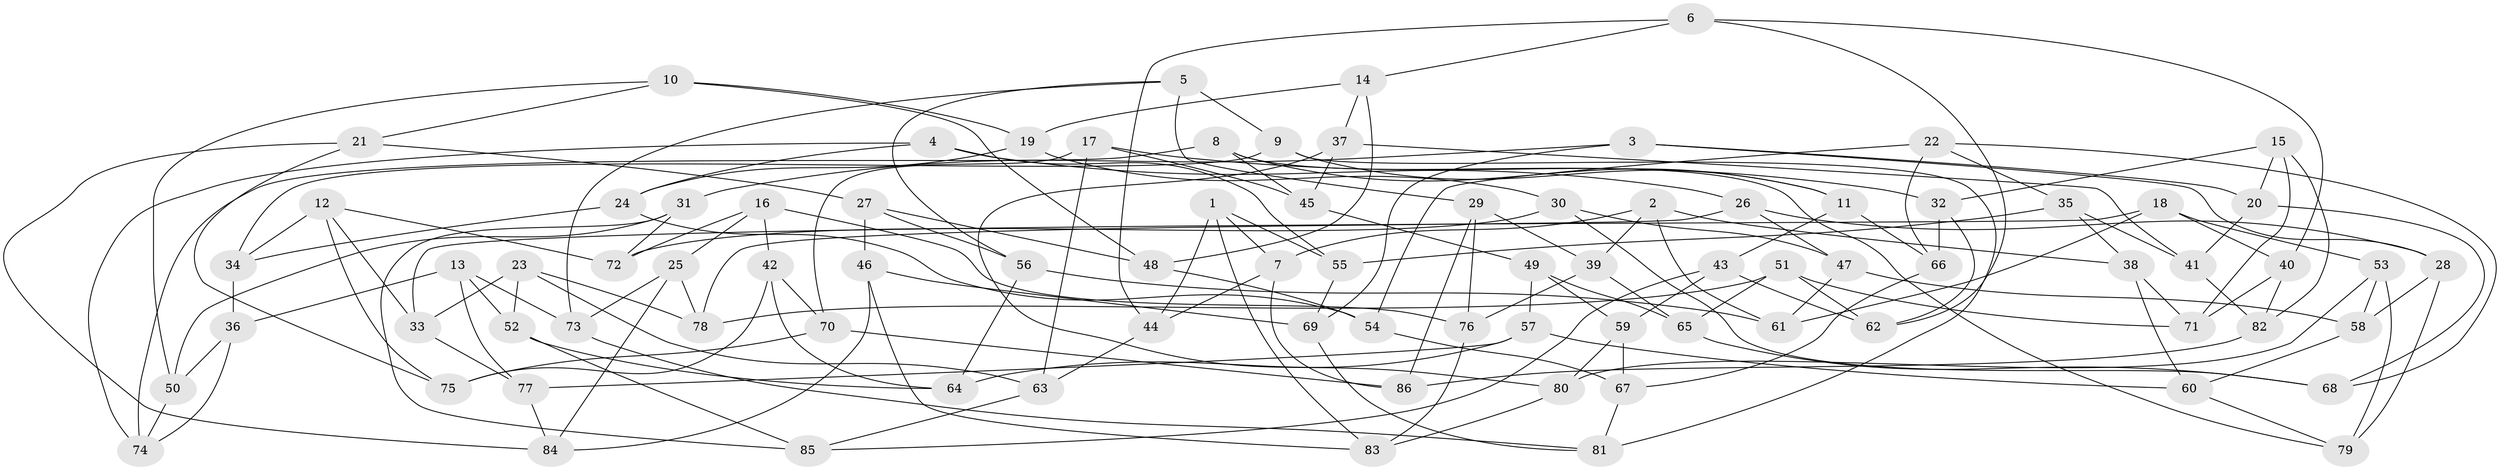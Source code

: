 // Generated by graph-tools (version 1.1) at 2025/11/02/27/25 16:11:42]
// undirected, 86 vertices, 172 edges
graph export_dot {
graph [start="1"]
  node [color=gray90,style=filled];
  1;
  2;
  3;
  4;
  5;
  6;
  7;
  8;
  9;
  10;
  11;
  12;
  13;
  14;
  15;
  16;
  17;
  18;
  19;
  20;
  21;
  22;
  23;
  24;
  25;
  26;
  27;
  28;
  29;
  30;
  31;
  32;
  33;
  34;
  35;
  36;
  37;
  38;
  39;
  40;
  41;
  42;
  43;
  44;
  45;
  46;
  47;
  48;
  49;
  50;
  51;
  52;
  53;
  54;
  55;
  56;
  57;
  58;
  59;
  60;
  61;
  62;
  63;
  64;
  65;
  66;
  67;
  68;
  69;
  70;
  71;
  72;
  73;
  74;
  75;
  76;
  77;
  78;
  79;
  80;
  81;
  82;
  83;
  84;
  85;
  86;
  1 -- 83;
  1 -- 7;
  1 -- 55;
  1 -- 44;
  2 -- 38;
  2 -- 7;
  2 -- 39;
  2 -- 61;
  3 -- 28;
  3 -- 20;
  3 -- 69;
  3 -- 31;
  4 -- 55;
  4 -- 74;
  4 -- 24;
  4 -- 26;
  5 -- 29;
  5 -- 9;
  5 -- 56;
  5 -- 73;
  6 -- 44;
  6 -- 62;
  6 -- 14;
  6 -- 40;
  7 -- 44;
  7 -- 86;
  8 -- 79;
  8 -- 11;
  8 -- 45;
  8 -- 74;
  9 -- 11;
  9 -- 34;
  9 -- 81;
  10 -- 19;
  10 -- 21;
  10 -- 48;
  10 -- 50;
  11 -- 43;
  11 -- 66;
  12 -- 75;
  12 -- 33;
  12 -- 72;
  12 -- 34;
  13 -- 77;
  13 -- 52;
  13 -- 73;
  13 -- 36;
  14 -- 19;
  14 -- 37;
  14 -- 48;
  15 -- 82;
  15 -- 20;
  15 -- 71;
  15 -- 32;
  16 -- 25;
  16 -- 72;
  16 -- 76;
  16 -- 42;
  17 -- 70;
  17 -- 63;
  17 -- 32;
  17 -- 45;
  18 -- 61;
  18 -- 53;
  18 -- 40;
  18 -- 33;
  19 -- 30;
  19 -- 24;
  20 -- 68;
  20 -- 41;
  21 -- 84;
  21 -- 27;
  21 -- 75;
  22 -- 68;
  22 -- 54;
  22 -- 35;
  22 -- 66;
  23 -- 33;
  23 -- 52;
  23 -- 63;
  23 -- 78;
  24 -- 34;
  24 -- 54;
  25 -- 78;
  25 -- 73;
  25 -- 84;
  26 -- 78;
  26 -- 47;
  26 -- 28;
  27 -- 48;
  27 -- 46;
  27 -- 56;
  28 -- 79;
  28 -- 58;
  29 -- 76;
  29 -- 86;
  29 -- 39;
  30 -- 47;
  30 -- 68;
  30 -- 72;
  31 -- 72;
  31 -- 50;
  31 -- 85;
  32 -- 62;
  32 -- 66;
  33 -- 77;
  34 -- 36;
  35 -- 38;
  35 -- 41;
  35 -- 55;
  36 -- 50;
  36 -- 74;
  37 -- 41;
  37 -- 45;
  37 -- 80;
  38 -- 71;
  38 -- 60;
  39 -- 76;
  39 -- 65;
  40 -- 82;
  40 -- 71;
  41 -- 82;
  42 -- 70;
  42 -- 64;
  42 -- 75;
  43 -- 62;
  43 -- 59;
  43 -- 85;
  44 -- 63;
  45 -- 49;
  46 -- 69;
  46 -- 83;
  46 -- 84;
  47 -- 58;
  47 -- 61;
  48 -- 54;
  49 -- 59;
  49 -- 65;
  49 -- 57;
  50 -- 74;
  51 -- 78;
  51 -- 62;
  51 -- 71;
  51 -- 65;
  52 -- 85;
  52 -- 64;
  53 -- 80;
  53 -- 58;
  53 -- 79;
  54 -- 67;
  55 -- 69;
  56 -- 61;
  56 -- 64;
  57 -- 60;
  57 -- 64;
  57 -- 77;
  58 -- 60;
  59 -- 80;
  59 -- 67;
  60 -- 79;
  63 -- 85;
  65 -- 68;
  66 -- 67;
  67 -- 81;
  69 -- 81;
  70 -- 75;
  70 -- 86;
  73 -- 81;
  76 -- 83;
  77 -- 84;
  80 -- 83;
  82 -- 86;
}
